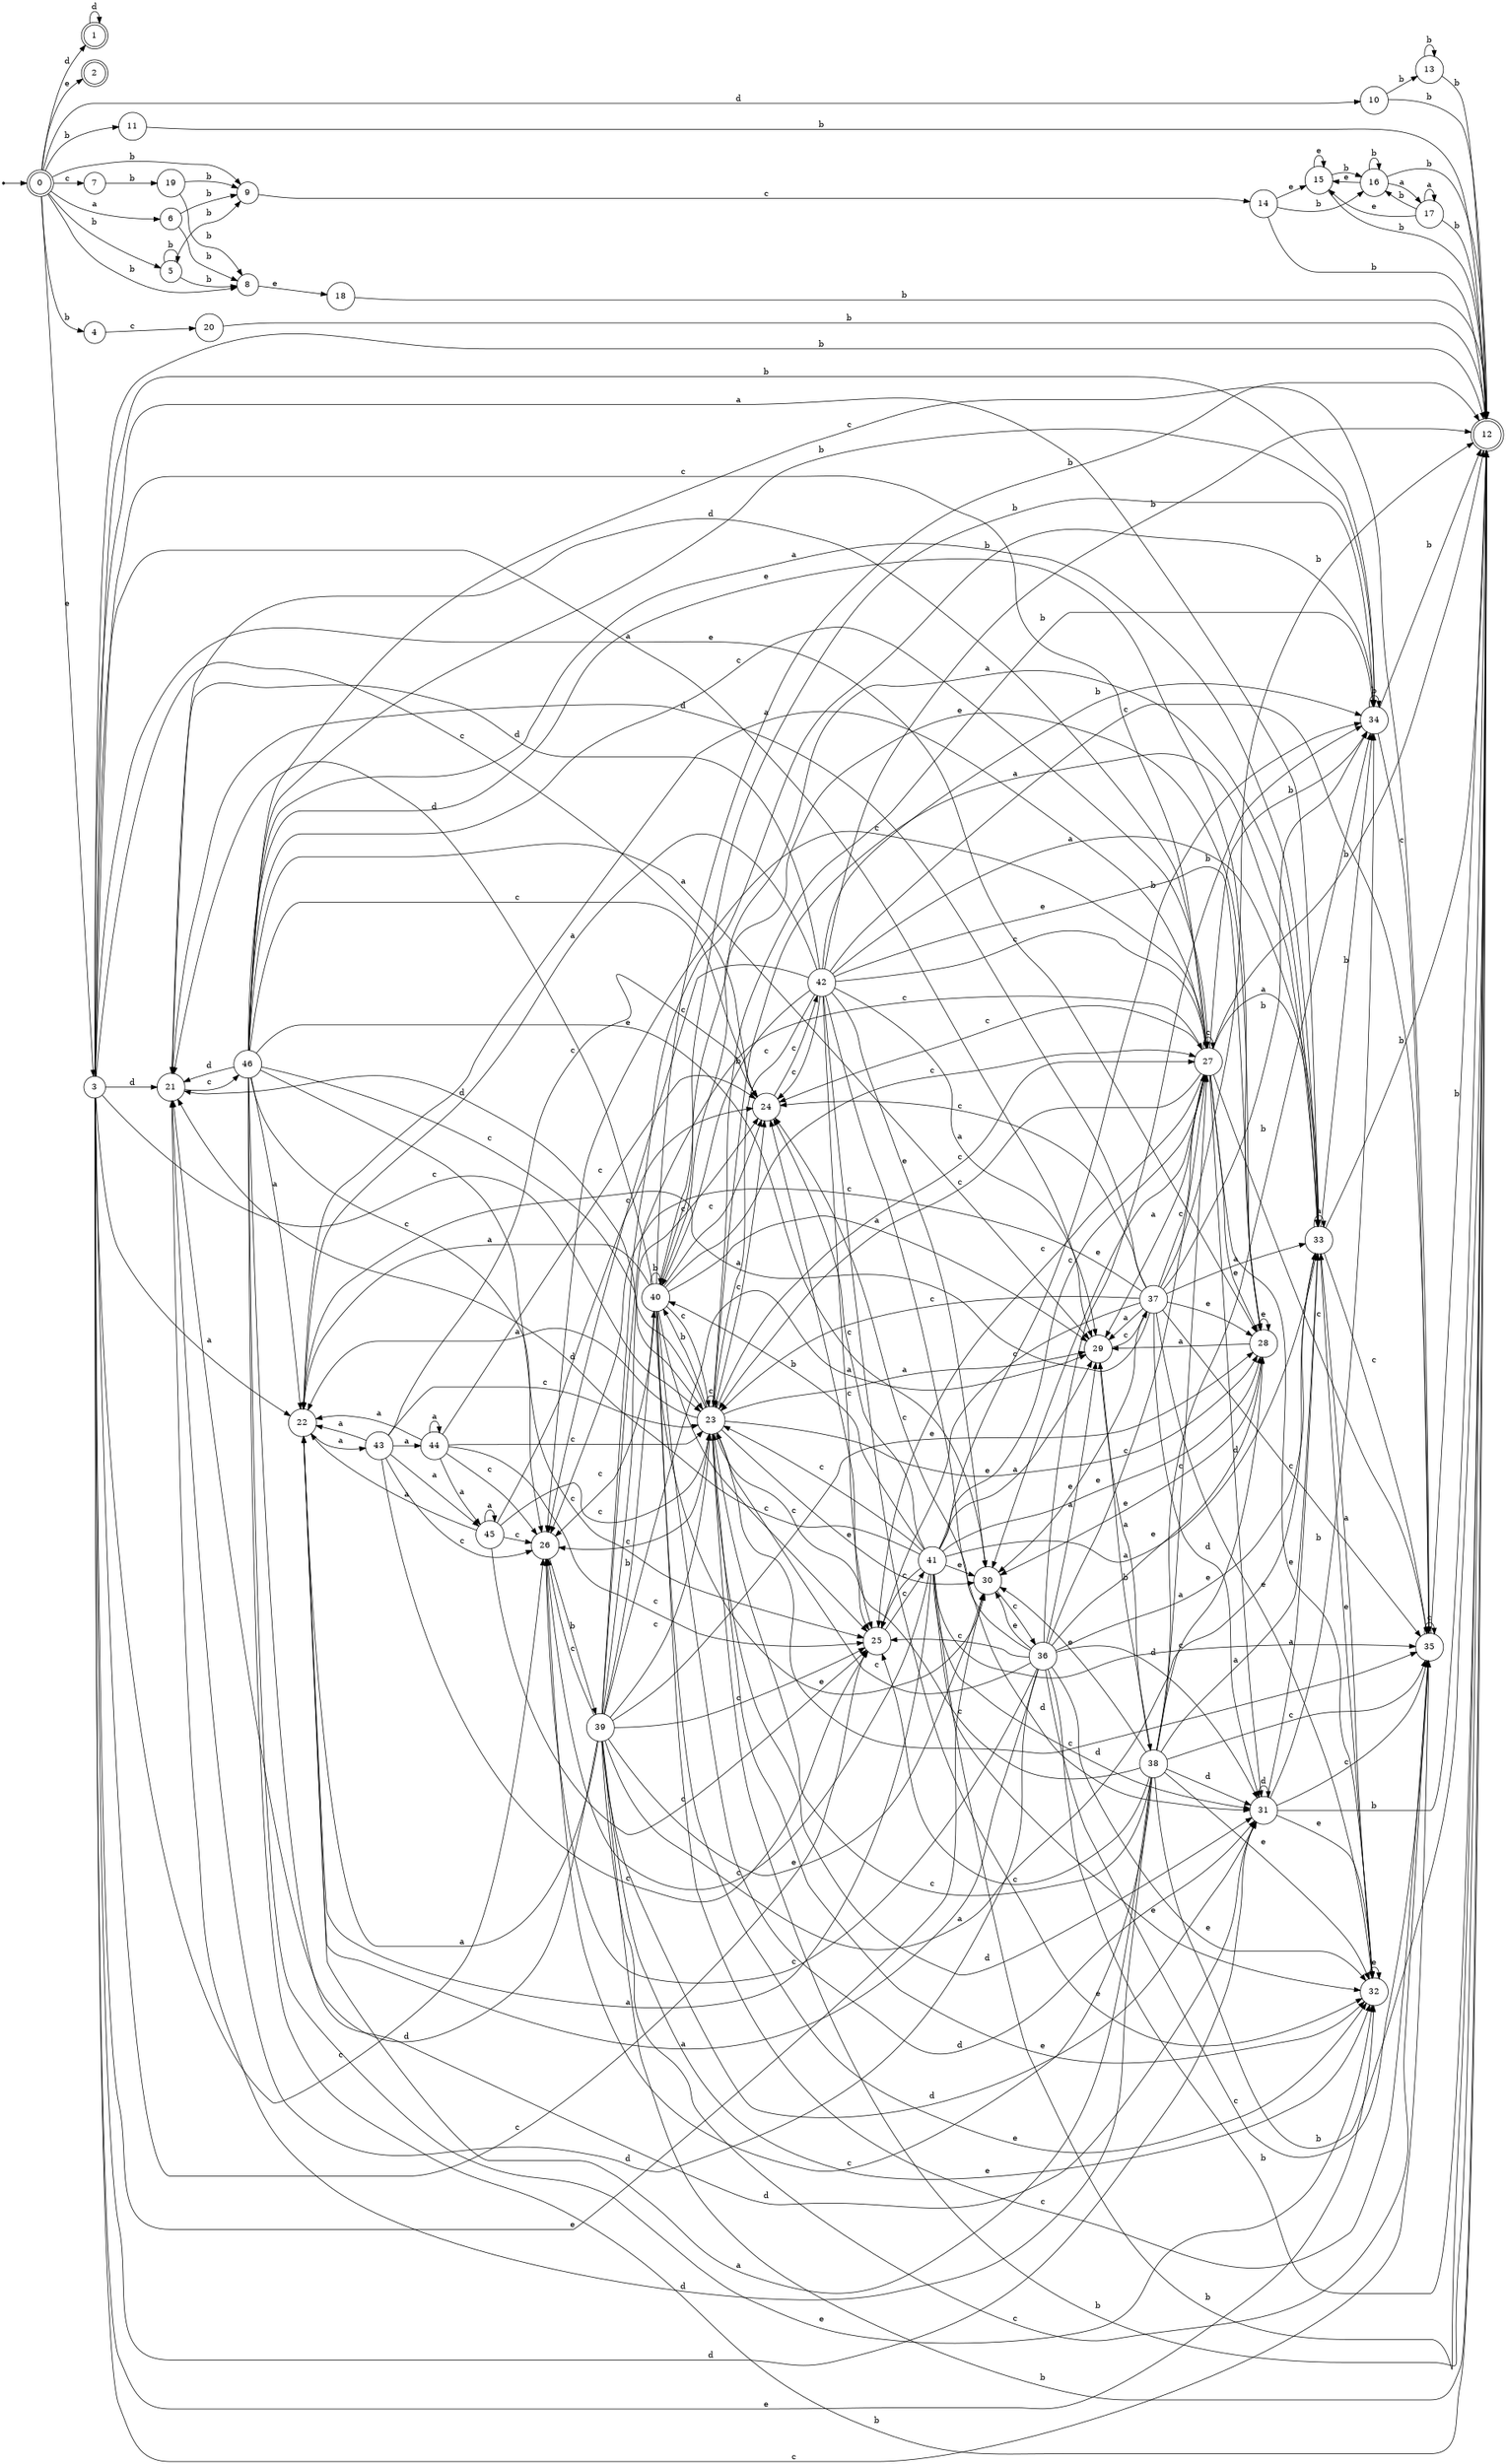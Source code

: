 digraph finite_state_machine {
rankdir=LR;
size="20,20";
node [shape = point]; "dummy0"
node [shape = doublecircle]; "0";"dummy0" -> "0";
node [shape = doublecircle]; "1";node [shape = doublecircle]; "2";node [shape = circle]; "3";
node [shape = circle]; "4";
node [shape = circle]; "5";
node [shape = circle]; "6";
node [shape = circle]; "7";
node [shape = circle]; "8";
node [shape = circle]; "9";
node [shape = circle]; "10";
node [shape = circle]; "11";
node [shape = doublecircle]; "12";node [shape = circle]; "13";
node [shape = circle]; "14";
node [shape = circle]; "15";
node [shape = circle]; "16";
node [shape = circle]; "17";
node [shape = circle]; "18";
node [shape = circle]; "19";
node [shape = circle]; "20";
node [shape = circle]; "21";
node [shape = circle]; "22";
node [shape = circle]; "23";
node [shape = circle]; "24";
node [shape = circle]; "25";
node [shape = circle]; "26";
node [shape = circle]; "27";
node [shape = circle]; "28";
node [shape = circle]; "29";
node [shape = circle]; "30";
node [shape = circle]; "31";
node [shape = circle]; "32";
node [shape = circle]; "33";
node [shape = circle]; "34";
node [shape = circle]; "35";
node [shape = circle]; "36";
node [shape = circle]; "37";
node [shape = circle]; "38";
node [shape = circle]; "39";
node [shape = circle]; "40";
node [shape = circle]; "41";
node [shape = circle]; "42";
node [shape = circle]; "43";
node [shape = circle]; "44";
node [shape = circle]; "45";
node [shape = circle]; "46";
"0" -> "1" [label = "d"];
 "0" -> "10" [label = "d"];
 "0" -> "2" [label = "e"];
 "0" -> "3" [label = "e"];
 "0" -> "4" [label = "b"];
 "0" -> "5" [label = "b"];
 "0" -> "8" [label = "b"];
 "0" -> "9" [label = "b"];
 "0" -> "11" [label = "b"];
 "0" -> "6" [label = "a"];
 "0" -> "7" [label = "c"];
 "11" -> "12" [label = "b"];
 "10" -> "12" [label = "b"];
 "10" -> "13" [label = "b"];
 "13" -> "12" [label = "b"];
 "13" -> "13" [label = "b"];
 "9" -> "14" [label = "c"];
 "14" -> "15" [label = "e"];
 "14" -> "16" [label = "b"];
 "14" -> "12" [label = "b"];
 "16" -> "16" [label = "b"];
 "16" -> "12" [label = "b"];
 "16" -> "17" [label = "a"];
 "16" -> "15" [label = "e"];
 "17" -> "17" [label = "a"];
 "17" -> "16" [label = "b"];
 "17" -> "12" [label = "b"];
 "17" -> "15" [label = "e"];
 "15" -> "15" [label = "e"];
 "15" -> "16" [label = "b"];
 "15" -> "12" [label = "b"];
 "8" -> "18" [label = "e"];
 "18" -> "12" [label = "b"];
 "7" -> "19" [label = "b"];
 "19" -> "8" [label = "b"];
 "19" -> "9" [label = "b"];
 "6" -> "8" [label = "b"];
 "6" -> "9" [label = "b"];
 "5" -> "8" [label = "b"];
 "5" -> "9" [label = "b"];
 "5" -> "5" [label = "b"];
 "4" -> "20" [label = "c"];
 "20" -> "12" [label = "b"];
 "3" -> "21" [label = "d"];
 "3" -> "31" [label = "d"];
 "3" -> "33" [label = "a"];
 "3" -> "29" [label = "a"];
 "3" -> "22" [label = "a"];
 "3" -> "35" [label = "c"];
 "3" -> "23" [label = "c"];
 "3" -> "24" [label = "c"];
 "3" -> "25" [label = "c"];
 "3" -> "26" [label = "c"];
 "3" -> "27" [label = "c"];
 "3" -> "32" [label = "e"];
 "3" -> "28" [label = "e"];
 "3" -> "30" [label = "e"];
 "3" -> "34" [label = "b"];
 "3" -> "12" [label = "b"];
 "35" -> "35" [label = "c"];
 "35" -> "12" [label = "b"];
 "34" -> "34" [label = "b"];
 "34" -> "12" [label = "b"];
 "34" -> "35" [label = "c"];
 "33" -> "33" [label = "a"];
 "33" -> "32" [label = "e"];
 "33" -> "34" [label = "b"];
 "33" -> "12" [label = "b"];
 "33" -> "35" [label = "c"];
 "32" -> "32" [label = "e"];
 "32" -> "33" [label = "a"];
 "31" -> "31" [label = "d"];
 "31" -> "32" [label = "e"];
 "31" -> "33" [label = "a"];
 "31" -> "34" [label = "b"];
 "31" -> "12" [label = "b"];
 "31" -> "35" [label = "c"];
 "30" -> "36" [label = "c"];
 "36" -> "32" [label = "e"];
 "36" -> "28" [label = "e"];
 "36" -> "30" [label = "e"];
 "36" -> "33" [label = "a"];
 "36" -> "29" [label = "a"];
 "36" -> "22" [label = "a"];
 "36" -> "21" [label = "d"];
 "36" -> "31" [label = "d"];
 "36" -> "35" [label = "c"];
 "36" -> "23" [label = "c"];
 "36" -> "24" [label = "c"];
 "36" -> "25" [label = "c"];
 "36" -> "26" [label = "c"];
 "36" -> "27" [label = "c"];
 "36" -> "34" [label = "b"];
 "36" -> "12" [label = "b"];
 "29" -> "37" [label = "c"];
 "29" -> "38" [label = "b"];
 "38" -> "33" [label = "a"];
 "38" -> "29" [label = "a"];
 "38" -> "22" [label = "a"];
 "38" -> "32" [label = "e"];
 "38" -> "28" [label = "e"];
 "38" -> "30" [label = "e"];
 "38" -> "21" [label = "d"];
 "38" -> "31" [label = "d"];
 "38" -> "35" [label = "c"];
 "38" -> "23" [label = "c"];
 "38" -> "24" [label = "c"];
 "38" -> "25" [label = "c"];
 "38" -> "26" [label = "c"];
 "38" -> "27" [label = "c"];
 "38" -> "34" [label = "b"];
 "38" -> "12" [label = "b"];
 "37" -> "33" [label = "a"];
 "37" -> "29" [label = "a"];
 "37" -> "22" [label = "a"];
 "37" -> "32" [label = "e"];
 "37" -> "28" [label = "e"];
 "37" -> "30" [label = "e"];
 "37" -> "21" [label = "d"];
 "37" -> "31" [label = "d"];
 "37" -> "35" [label = "c"];
 "37" -> "23" [label = "c"];
 "37" -> "24" [label = "c"];
 "37" -> "25" [label = "c"];
 "37" -> "26" [label = "c"];
 "37" -> "27" [label = "c"];
 "37" -> "34" [label = "b"];
 "37" -> "12" [label = "b"];
 "28" -> "28" [label = "e"];
 "28" -> "30" [label = "e"];
 "28" -> "29" [label = "a"];
 "27" -> "35" [label = "c"];
 "27" -> "23" [label = "c"];
 "27" -> "24" [label = "c"];
 "27" -> "25" [label = "c"];
 "27" -> "26" [label = "c"];
 "27" -> "27" [label = "c"];
 "27" -> "21" [label = "d"];
 "27" -> "31" [label = "d"];
 "27" -> "33" [label = "a"];
 "27" -> "29" [label = "a"];
 "27" -> "22" [label = "a"];
 "27" -> "32" [label = "e"];
 "27" -> "28" [label = "e"];
 "27" -> "30" [label = "e"];
 "27" -> "34" [label = "b"];
 "27" -> "12" [label = "b"];
 "26" -> "39" [label = "b"];
 "39" -> "35" [label = "c"];
 "39" -> "23" [label = "c"];
 "39" -> "24" [label = "c"];
 "39" -> "25" [label = "c"];
 "39" -> "26" [label = "c"];
 "39" -> "27" [label = "c"];
 "39" -> "33" [label = "a"];
 "39" -> "29" [label = "a"];
 "39" -> "22" [label = "a"];
 "39" -> "40" [label = "b"];
 "39" -> "34" [label = "b"];
 "39" -> "12" [label = "b"];
 "39" -> "21" [label = "d"];
 "39" -> "31" [label = "d"];
 "39" -> "32" [label = "e"];
 "39" -> "28" [label = "e"];
 "39" -> "30" [label = "e"];
 "40" -> "40" [label = "b"];
 "40" -> "34" [label = "b"];
 "40" -> "12" [label = "b"];
 "40" -> "33" [label = "a"];
 "40" -> "29" [label = "a"];
 "40" -> "22" [label = "a"];
 "40" -> "35" [label = "c"];
 "40" -> "23" [label = "c"];
 "40" -> "24" [label = "c"];
 "40" -> "25" [label = "c"];
 "40" -> "26" [label = "c"];
 "40" -> "27" [label = "c"];
 "40" -> "21" [label = "d"];
 "40" -> "31" [label = "d"];
 "40" -> "32" [label = "e"];
 "40" -> "28" [label = "e"];
 "40" -> "30" [label = "e"];
 "25" -> "41" [label = "c"];
 "41" -> "35" [label = "c"];
 "41" -> "23" [label = "c"];
 "41" -> "24" [label = "c"];
 "41" -> "25" [label = "c"];
 "41" -> "26" [label = "c"];
 "41" -> "27" [label = "c"];
 "41" -> "33" [label = "a"];
 "41" -> "29" [label = "a"];
 "41" -> "22" [label = "a"];
 "41" -> "40" [label = "b"];
 "41" -> "34" [label = "b"];
 "41" -> "12" [label = "b"];
 "41" -> "21" [label = "d"];
 "41" -> "31" [label = "d"];
 "41" -> "32" [label = "e"];
 "41" -> "28" [label = "e"];
 "41" -> "30" [label = "e"];
 "24" -> "42" [label = "c"];
 "42" -> "35" [label = "c"];
 "42" -> "23" [label = "c"];
 "42" -> "24" [label = "c"];
 "42" -> "25" [label = "c"];
 "42" -> "26" [label = "c"];
 "42" -> "27" [label = "c"];
 "42" -> "33" [label = "a"];
 "42" -> "29" [label = "a"];
 "42" -> "22" [label = "a"];
 "42" -> "40" [label = "b"];
 "42" -> "34" [label = "b"];
 "42" -> "12" [label = "b"];
 "42" -> "21" [label = "d"];
 "42" -> "31" [label = "d"];
 "42" -> "32" [label = "e"];
 "42" -> "28" [label = "e"];
 "42" -> "30" [label = "e"];
 "23" -> "35" [label = "c"];
 "23" -> "23" [label = "c"];
 "23" -> "24" [label = "c"];
 "23" -> "25" [label = "c"];
 "23" -> "26" [label = "c"];
 "23" -> "27" [label = "c"];
 "23" -> "33" [label = "a"];
 "23" -> "29" [label = "a"];
 "23" -> "22" [label = "a"];
 "23" -> "40" [label = "b"];
 "23" -> "34" [label = "b"];
 "23" -> "12" [label = "b"];
 "23" -> "21" [label = "d"];
 "23" -> "31" [label = "d"];
 "23" -> "32" [label = "e"];
 "23" -> "28" [label = "e"];
 "23" -> "30" [label = "e"];
 "22" -> "43" [label = "a"];
 "43" -> "44" [label = "a"];
 "43" -> "45" [label = "a"];
 "43" -> "22" [label = "a"];
 "43" -> "24" [label = "c"];
 "43" -> "25" [label = "c"];
 "43" -> "26" [label = "c"];
 "43" -> "23" [label = "c"];
 "45" -> "45" [label = "a"];
 "45" -> "22" [label = "a"];
 "45" -> "24" [label = "c"];
 "45" -> "25" [label = "c"];
 "45" -> "26" [label = "c"];
 "45" -> "23" [label = "c"];
 "44" -> "44" [label = "a"];
 "44" -> "45" [label = "a"];
 "44" -> "22" [label = "a"];
 "44" -> "24" [label = "c"];
 "44" -> "25" [label = "c"];
 "44" -> "26" [label = "c"];
 "44" -> "23" [label = "c"];
 "21" -> "46" [label = "c"];
 "46" -> "21" [label = "d"];
 "46" -> "31" [label = "d"];
 "46" -> "33" [label = "a"];
 "46" -> "29" [label = "a"];
 "46" -> "22" [label = "a"];
 "46" -> "35" [label = "c"];
 "46" -> "23" [label = "c"];
 "46" -> "24" [label = "c"];
 "46" -> "25" [label = "c"];
 "46" -> "26" [label = "c"];
 "46" -> "27" [label = "c"];
 "46" -> "32" [label = "e"];
 "46" -> "28" [label = "e"];
 "46" -> "30" [label = "e"];
 "46" -> "34" [label = "b"];
 "46" -> "12" [label = "b"];
 "1" -> "1" [label = "d"];
 }
